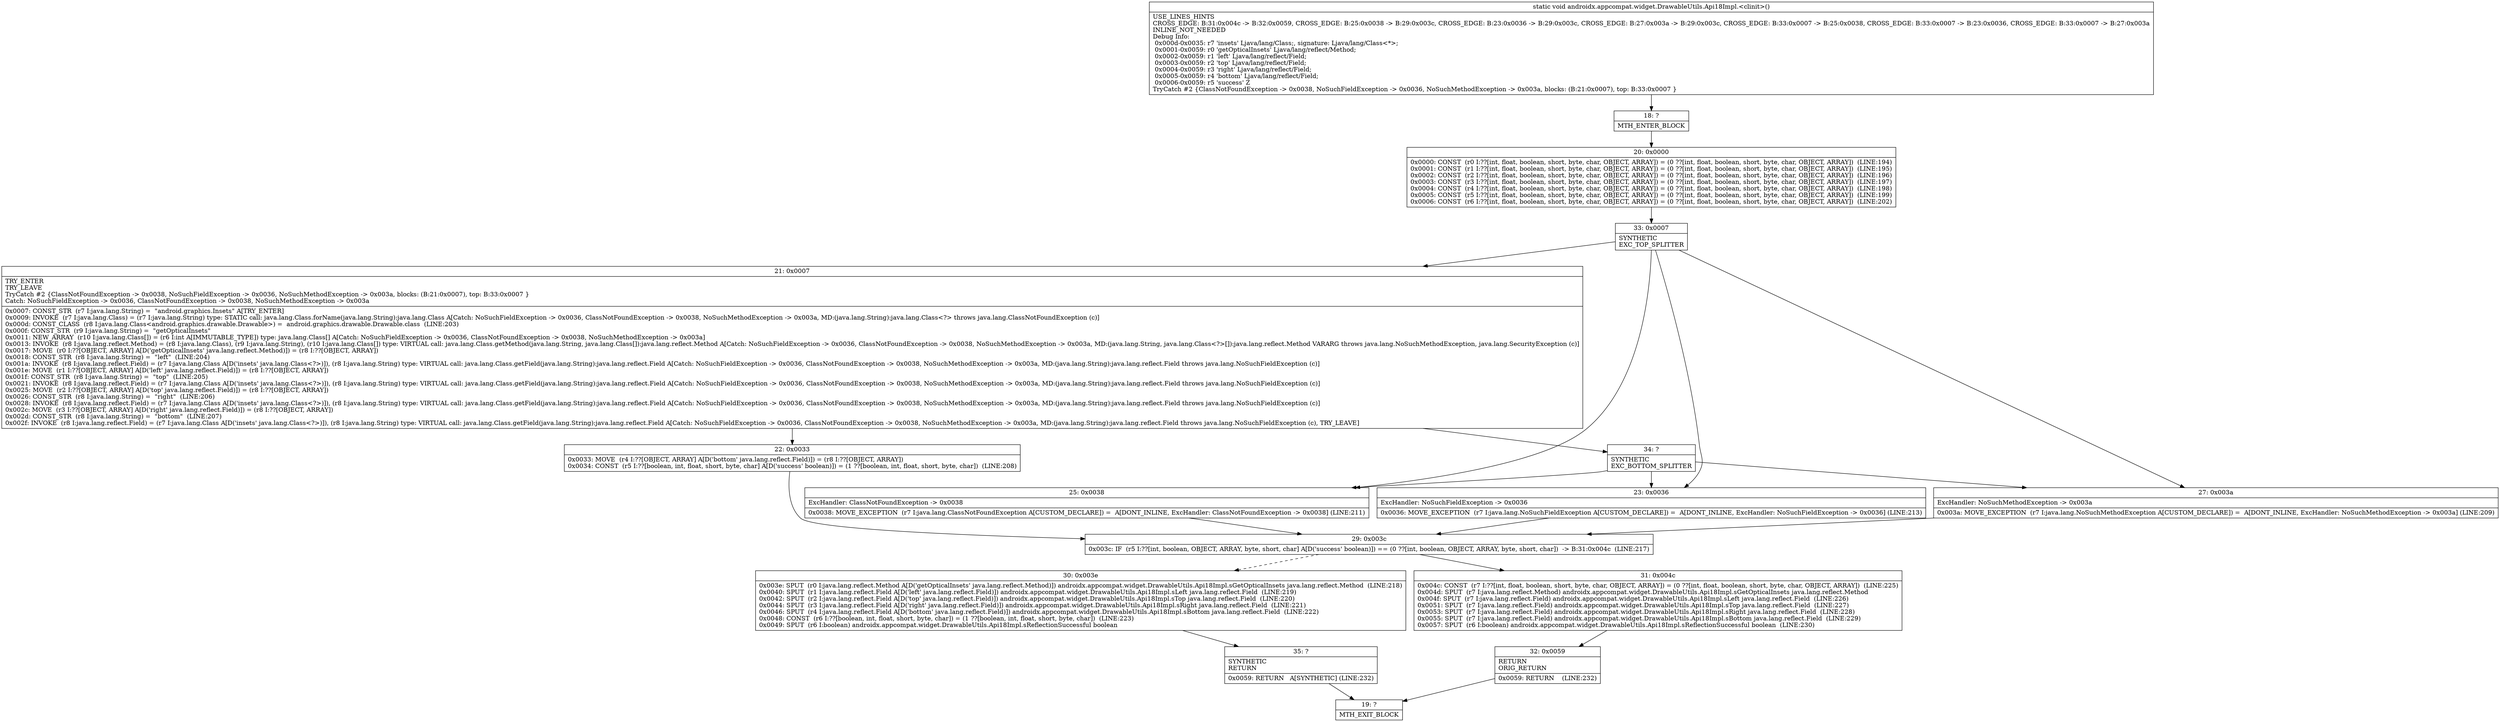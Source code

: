 digraph "CFG forandroidx.appcompat.widget.DrawableUtils.Api18Impl.\<clinit\>()V" {
Node_18 [shape=record,label="{18\:\ ?|MTH_ENTER_BLOCK\l}"];
Node_20 [shape=record,label="{20\:\ 0x0000|0x0000: CONST  (r0 I:??[int, float, boolean, short, byte, char, OBJECT, ARRAY]) = (0 ??[int, float, boolean, short, byte, char, OBJECT, ARRAY])  (LINE:194)\l0x0001: CONST  (r1 I:??[int, float, boolean, short, byte, char, OBJECT, ARRAY]) = (0 ??[int, float, boolean, short, byte, char, OBJECT, ARRAY])  (LINE:195)\l0x0002: CONST  (r2 I:??[int, float, boolean, short, byte, char, OBJECT, ARRAY]) = (0 ??[int, float, boolean, short, byte, char, OBJECT, ARRAY])  (LINE:196)\l0x0003: CONST  (r3 I:??[int, float, boolean, short, byte, char, OBJECT, ARRAY]) = (0 ??[int, float, boolean, short, byte, char, OBJECT, ARRAY])  (LINE:197)\l0x0004: CONST  (r4 I:??[int, float, boolean, short, byte, char, OBJECT, ARRAY]) = (0 ??[int, float, boolean, short, byte, char, OBJECT, ARRAY])  (LINE:198)\l0x0005: CONST  (r5 I:??[int, float, boolean, short, byte, char, OBJECT, ARRAY]) = (0 ??[int, float, boolean, short, byte, char, OBJECT, ARRAY])  (LINE:199)\l0x0006: CONST  (r6 I:??[int, float, boolean, short, byte, char, OBJECT, ARRAY]) = (0 ??[int, float, boolean, short, byte, char, OBJECT, ARRAY])  (LINE:202)\l}"];
Node_33 [shape=record,label="{33\:\ 0x0007|SYNTHETIC\lEXC_TOP_SPLITTER\l}"];
Node_21 [shape=record,label="{21\:\ 0x0007|TRY_ENTER\lTRY_LEAVE\lTryCatch #2 \{ClassNotFoundException \-\> 0x0038, NoSuchFieldException \-\> 0x0036, NoSuchMethodException \-\> 0x003a, blocks: (B:21:0x0007), top: B:33:0x0007 \}\lCatch: NoSuchFieldException \-\> 0x0036, ClassNotFoundException \-\> 0x0038, NoSuchMethodException \-\> 0x003a\l|0x0007: CONST_STR  (r7 I:java.lang.String) =  \"android.graphics.Insets\" A[TRY_ENTER]\l0x0009: INVOKE  (r7 I:java.lang.Class) = (r7 I:java.lang.String) type: STATIC call: java.lang.Class.forName(java.lang.String):java.lang.Class A[Catch: NoSuchFieldException \-\> 0x0036, ClassNotFoundException \-\> 0x0038, NoSuchMethodException \-\> 0x003a, MD:(java.lang.String):java.lang.Class\<?\> throws java.lang.ClassNotFoundException (c)]\l0x000d: CONST_CLASS  (r8 I:java.lang.Class\<android.graphics.drawable.Drawable\>) =  android.graphics.drawable.Drawable.class  (LINE:203)\l0x000f: CONST_STR  (r9 I:java.lang.String) =  \"getOpticalInsets\" \l0x0011: NEW_ARRAY  (r10 I:java.lang.Class[]) = (r6 I:int A[IMMUTABLE_TYPE]) type: java.lang.Class[] A[Catch: NoSuchFieldException \-\> 0x0036, ClassNotFoundException \-\> 0x0038, NoSuchMethodException \-\> 0x003a]\l0x0013: INVOKE  (r8 I:java.lang.reflect.Method) = (r8 I:java.lang.Class), (r9 I:java.lang.String), (r10 I:java.lang.Class[]) type: VIRTUAL call: java.lang.Class.getMethod(java.lang.String, java.lang.Class[]):java.lang.reflect.Method A[Catch: NoSuchFieldException \-\> 0x0036, ClassNotFoundException \-\> 0x0038, NoSuchMethodException \-\> 0x003a, MD:(java.lang.String, java.lang.Class\<?\>[]):java.lang.reflect.Method VARARG throws java.lang.NoSuchMethodException, java.lang.SecurityException (c)]\l0x0017: MOVE  (r0 I:??[OBJECT, ARRAY] A[D('getOpticalInsets' java.lang.reflect.Method)]) = (r8 I:??[OBJECT, ARRAY]) \l0x0018: CONST_STR  (r8 I:java.lang.String) =  \"left\"  (LINE:204)\l0x001a: INVOKE  (r8 I:java.lang.reflect.Field) = (r7 I:java.lang.Class A[D('insets' java.lang.Class\<?\>)]), (r8 I:java.lang.String) type: VIRTUAL call: java.lang.Class.getField(java.lang.String):java.lang.reflect.Field A[Catch: NoSuchFieldException \-\> 0x0036, ClassNotFoundException \-\> 0x0038, NoSuchMethodException \-\> 0x003a, MD:(java.lang.String):java.lang.reflect.Field throws java.lang.NoSuchFieldException (c)]\l0x001e: MOVE  (r1 I:??[OBJECT, ARRAY] A[D('left' java.lang.reflect.Field)]) = (r8 I:??[OBJECT, ARRAY]) \l0x001f: CONST_STR  (r8 I:java.lang.String) =  \"top\"  (LINE:205)\l0x0021: INVOKE  (r8 I:java.lang.reflect.Field) = (r7 I:java.lang.Class A[D('insets' java.lang.Class\<?\>)]), (r8 I:java.lang.String) type: VIRTUAL call: java.lang.Class.getField(java.lang.String):java.lang.reflect.Field A[Catch: NoSuchFieldException \-\> 0x0036, ClassNotFoundException \-\> 0x0038, NoSuchMethodException \-\> 0x003a, MD:(java.lang.String):java.lang.reflect.Field throws java.lang.NoSuchFieldException (c)]\l0x0025: MOVE  (r2 I:??[OBJECT, ARRAY] A[D('top' java.lang.reflect.Field)]) = (r8 I:??[OBJECT, ARRAY]) \l0x0026: CONST_STR  (r8 I:java.lang.String) =  \"right\"  (LINE:206)\l0x0028: INVOKE  (r8 I:java.lang.reflect.Field) = (r7 I:java.lang.Class A[D('insets' java.lang.Class\<?\>)]), (r8 I:java.lang.String) type: VIRTUAL call: java.lang.Class.getField(java.lang.String):java.lang.reflect.Field A[Catch: NoSuchFieldException \-\> 0x0036, ClassNotFoundException \-\> 0x0038, NoSuchMethodException \-\> 0x003a, MD:(java.lang.String):java.lang.reflect.Field throws java.lang.NoSuchFieldException (c)]\l0x002c: MOVE  (r3 I:??[OBJECT, ARRAY] A[D('right' java.lang.reflect.Field)]) = (r8 I:??[OBJECT, ARRAY]) \l0x002d: CONST_STR  (r8 I:java.lang.String) =  \"bottom\"  (LINE:207)\l0x002f: INVOKE  (r8 I:java.lang.reflect.Field) = (r7 I:java.lang.Class A[D('insets' java.lang.Class\<?\>)]), (r8 I:java.lang.String) type: VIRTUAL call: java.lang.Class.getField(java.lang.String):java.lang.reflect.Field A[Catch: NoSuchFieldException \-\> 0x0036, ClassNotFoundException \-\> 0x0038, NoSuchMethodException \-\> 0x003a, MD:(java.lang.String):java.lang.reflect.Field throws java.lang.NoSuchFieldException (c), TRY_LEAVE]\l}"];
Node_22 [shape=record,label="{22\:\ 0x0033|0x0033: MOVE  (r4 I:??[OBJECT, ARRAY] A[D('bottom' java.lang.reflect.Field)]) = (r8 I:??[OBJECT, ARRAY]) \l0x0034: CONST  (r5 I:??[boolean, int, float, short, byte, char] A[D('success' boolean)]) = (1 ??[boolean, int, float, short, byte, char])  (LINE:208)\l}"];
Node_29 [shape=record,label="{29\:\ 0x003c|0x003c: IF  (r5 I:??[int, boolean, OBJECT, ARRAY, byte, short, char] A[D('success' boolean)]) == (0 ??[int, boolean, OBJECT, ARRAY, byte, short, char])  \-\> B:31:0x004c  (LINE:217)\l}"];
Node_30 [shape=record,label="{30\:\ 0x003e|0x003e: SPUT  (r0 I:java.lang.reflect.Method A[D('getOpticalInsets' java.lang.reflect.Method)]) androidx.appcompat.widget.DrawableUtils.Api18Impl.sGetOpticalInsets java.lang.reflect.Method  (LINE:218)\l0x0040: SPUT  (r1 I:java.lang.reflect.Field A[D('left' java.lang.reflect.Field)]) androidx.appcompat.widget.DrawableUtils.Api18Impl.sLeft java.lang.reflect.Field  (LINE:219)\l0x0042: SPUT  (r2 I:java.lang.reflect.Field A[D('top' java.lang.reflect.Field)]) androidx.appcompat.widget.DrawableUtils.Api18Impl.sTop java.lang.reflect.Field  (LINE:220)\l0x0044: SPUT  (r3 I:java.lang.reflect.Field A[D('right' java.lang.reflect.Field)]) androidx.appcompat.widget.DrawableUtils.Api18Impl.sRight java.lang.reflect.Field  (LINE:221)\l0x0046: SPUT  (r4 I:java.lang.reflect.Field A[D('bottom' java.lang.reflect.Field)]) androidx.appcompat.widget.DrawableUtils.Api18Impl.sBottom java.lang.reflect.Field  (LINE:222)\l0x0048: CONST  (r6 I:??[boolean, int, float, short, byte, char]) = (1 ??[boolean, int, float, short, byte, char])  (LINE:223)\l0x0049: SPUT  (r6 I:boolean) androidx.appcompat.widget.DrawableUtils.Api18Impl.sReflectionSuccessful boolean \l}"];
Node_35 [shape=record,label="{35\:\ ?|SYNTHETIC\lRETURN\l|0x0059: RETURN   A[SYNTHETIC] (LINE:232)\l}"];
Node_19 [shape=record,label="{19\:\ ?|MTH_EXIT_BLOCK\l}"];
Node_31 [shape=record,label="{31\:\ 0x004c|0x004c: CONST  (r7 I:??[int, float, boolean, short, byte, char, OBJECT, ARRAY]) = (0 ??[int, float, boolean, short, byte, char, OBJECT, ARRAY])  (LINE:225)\l0x004d: SPUT  (r7 I:java.lang.reflect.Method) androidx.appcompat.widget.DrawableUtils.Api18Impl.sGetOpticalInsets java.lang.reflect.Method \l0x004f: SPUT  (r7 I:java.lang.reflect.Field) androidx.appcompat.widget.DrawableUtils.Api18Impl.sLeft java.lang.reflect.Field  (LINE:226)\l0x0051: SPUT  (r7 I:java.lang.reflect.Field) androidx.appcompat.widget.DrawableUtils.Api18Impl.sTop java.lang.reflect.Field  (LINE:227)\l0x0053: SPUT  (r7 I:java.lang.reflect.Field) androidx.appcompat.widget.DrawableUtils.Api18Impl.sRight java.lang.reflect.Field  (LINE:228)\l0x0055: SPUT  (r7 I:java.lang.reflect.Field) androidx.appcompat.widget.DrawableUtils.Api18Impl.sBottom java.lang.reflect.Field  (LINE:229)\l0x0057: SPUT  (r6 I:boolean) androidx.appcompat.widget.DrawableUtils.Api18Impl.sReflectionSuccessful boolean  (LINE:230)\l}"];
Node_32 [shape=record,label="{32\:\ 0x0059|RETURN\lORIG_RETURN\l|0x0059: RETURN    (LINE:232)\l}"];
Node_34 [shape=record,label="{34\:\ ?|SYNTHETIC\lEXC_BOTTOM_SPLITTER\l}"];
Node_25 [shape=record,label="{25\:\ 0x0038|ExcHandler: ClassNotFoundException \-\> 0x0038\l|0x0038: MOVE_EXCEPTION  (r7 I:java.lang.ClassNotFoundException A[CUSTOM_DECLARE]) =  A[DONT_INLINE, ExcHandler: ClassNotFoundException \-\> 0x0038] (LINE:211)\l}"];
Node_23 [shape=record,label="{23\:\ 0x0036|ExcHandler: NoSuchFieldException \-\> 0x0036\l|0x0036: MOVE_EXCEPTION  (r7 I:java.lang.NoSuchFieldException A[CUSTOM_DECLARE]) =  A[DONT_INLINE, ExcHandler: NoSuchFieldException \-\> 0x0036] (LINE:213)\l}"];
Node_27 [shape=record,label="{27\:\ 0x003a|ExcHandler: NoSuchMethodException \-\> 0x003a\l|0x003a: MOVE_EXCEPTION  (r7 I:java.lang.NoSuchMethodException A[CUSTOM_DECLARE]) =  A[DONT_INLINE, ExcHandler: NoSuchMethodException \-\> 0x003a] (LINE:209)\l}"];
MethodNode[shape=record,label="{static void androidx.appcompat.widget.DrawableUtils.Api18Impl.\<clinit\>()  | USE_LINES_HINTS\lCROSS_EDGE: B:31:0x004c \-\> B:32:0x0059, CROSS_EDGE: B:25:0x0038 \-\> B:29:0x003c, CROSS_EDGE: B:23:0x0036 \-\> B:29:0x003c, CROSS_EDGE: B:27:0x003a \-\> B:29:0x003c, CROSS_EDGE: B:33:0x0007 \-\> B:25:0x0038, CROSS_EDGE: B:33:0x0007 \-\> B:23:0x0036, CROSS_EDGE: B:33:0x0007 \-\> B:27:0x003a\lINLINE_NOT_NEEDED\lDebug Info:\l  0x000d\-0x0035: r7 'insets' Ljava\/lang\/Class;, signature: Ljava\/lang\/Class\<*\>;\l  0x0001\-0x0059: r0 'getOpticalInsets' Ljava\/lang\/reflect\/Method;\l  0x0002\-0x0059: r1 'left' Ljava\/lang\/reflect\/Field;\l  0x0003\-0x0059: r2 'top' Ljava\/lang\/reflect\/Field;\l  0x0004\-0x0059: r3 'right' Ljava\/lang\/reflect\/Field;\l  0x0005\-0x0059: r4 'bottom' Ljava\/lang\/reflect\/Field;\l  0x0006\-0x0059: r5 'success' Z\lTryCatch #2 \{ClassNotFoundException \-\> 0x0038, NoSuchFieldException \-\> 0x0036, NoSuchMethodException \-\> 0x003a, blocks: (B:21:0x0007), top: B:33:0x0007 \}\l}"];
MethodNode -> Node_18;Node_18 -> Node_20;
Node_20 -> Node_33;
Node_33 -> Node_21;
Node_33 -> Node_25;
Node_33 -> Node_23;
Node_33 -> Node_27;
Node_21 -> Node_22;
Node_21 -> Node_34;
Node_22 -> Node_29;
Node_29 -> Node_30[style=dashed];
Node_29 -> Node_31;
Node_30 -> Node_35;
Node_35 -> Node_19;
Node_31 -> Node_32;
Node_32 -> Node_19;
Node_34 -> Node_25;
Node_34 -> Node_23;
Node_34 -> Node_27;
Node_25 -> Node_29;
Node_23 -> Node_29;
Node_27 -> Node_29;
}

